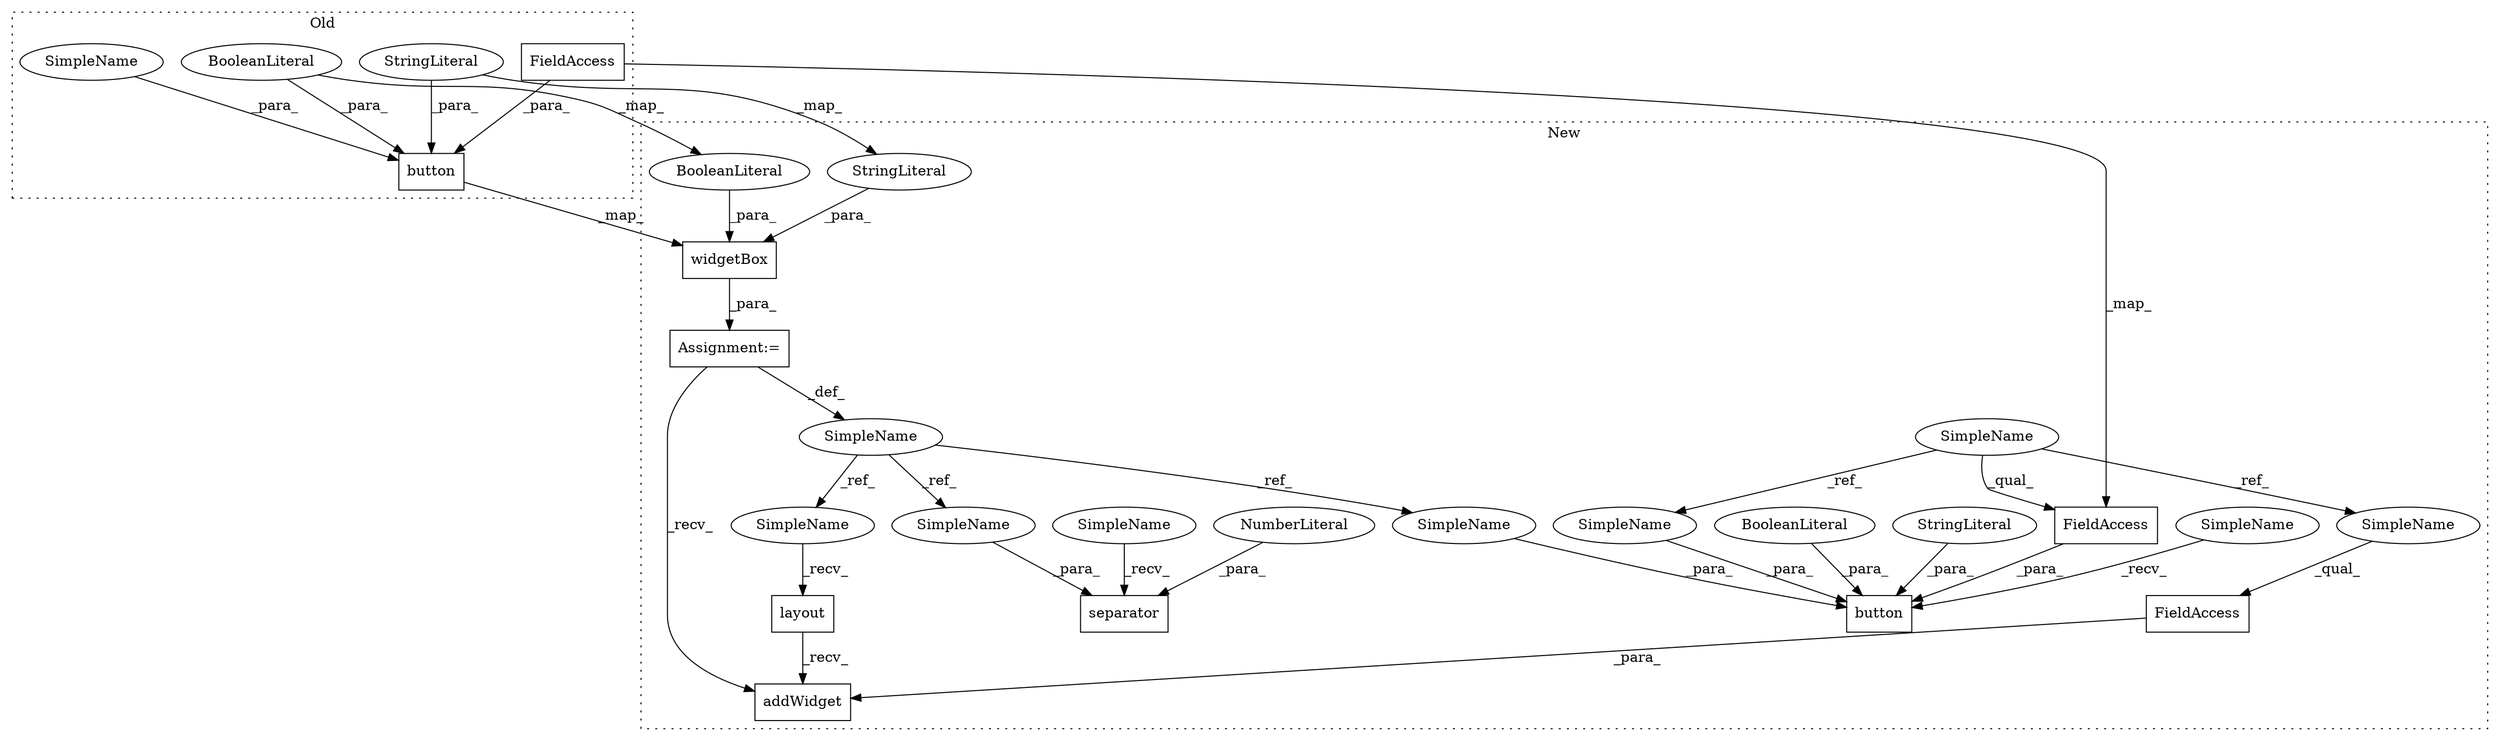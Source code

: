 digraph G {
subgraph cluster0 {
1 [label="button" a="32" s="3645,3698" l="7,1" shape="box"];
3 [label="StringLiteral" a="45" s="3674" l="8" shape="ellipse"];
7 [label="FieldAccess" a="22" s="3683" l="10" shape="box"];
17 [label="BooleanLiteral" a="9" s="3694" l="4" shape="ellipse"];
24 [label="SimpleName" a="42" s="3669" l="4" shape="ellipse"];
label = "Old";
style="dotted";
}
subgraph cluster1 {
2 [label="widgetBox" a="32" s="3681,3725" l="10,1" shape="box"];
4 [label="StringLiteral" a="45" s="3713" l="12" shape="ellipse"];
5 [label="button" a="32" s="3811,3851" l="7,1" shape="box"];
6 [label="SimpleName" a="42" s="1621" l="4" shape="ellipse"];
8 [label="FieldAccess" a="22" s="3836" l="10" shape="box"];
9 [label="StringLiteral" a="45" s="3827" l="8" shape="ellipse"];
10 [label="Assignment:=" a="7" s="3676" l="1" shape="box"];
11 [label="layout" a="32" s="3736" l="8" shape="box"];
12 [label="FieldAccess" a="22" s="3755" l="18" shape="box"];
13 [label="BooleanLiteral" a="9" s="3847" l="4" shape="ellipse"];
14 [label="addWidget" a="32" s="3745,3773" l="10,1" shape="box"];
15 [label="SimpleName" a="42" s="3673" l="3" shape="ellipse"];
16 [label="BooleanLiteral" a="9" s="3708" l="4" shape="ellipse"];
18 [label="separator" a="32" s="3784,3800" l="10,1" shape="box"];
19 [label="NumberLiteral" a="34" s="3798" l="2" shape="ellipse"];
20 [label="SimpleName" a="42" s="3780" l="3" shape="ellipse"];
21 [label="SimpleName" a="42" s="3807" l="3" shape="ellipse"];
22 [label="SimpleName" a="42" s="3822" l="4" shape="ellipse"];
23 [label="SimpleName" a="42" s="3755" l="4" shape="ellipse"];
25 [label="SimpleName" a="42" s="3818" l="3" shape="ellipse"];
26 [label="SimpleName" a="42" s="3794" l="3" shape="ellipse"];
27 [label="SimpleName" a="42" s="3732" l="3" shape="ellipse"];
label = "New";
style="dotted";
}
1 -> 2 [label="_map_"];
2 -> 10 [label="_para_"];
3 -> 4 [label="_map_"];
3 -> 1 [label="_para_"];
4 -> 2 [label="_para_"];
6 -> 23 [label="_ref_"];
6 -> 8 [label="_qual_"];
6 -> 22 [label="_ref_"];
7 -> 1 [label="_para_"];
7 -> 8 [label="_map_"];
8 -> 5 [label="_para_"];
9 -> 5 [label="_para_"];
10 -> 15 [label="_def_"];
10 -> 14 [label="_recv_"];
11 -> 14 [label="_recv_"];
12 -> 14 [label="_para_"];
13 -> 5 [label="_para_"];
15 -> 26 [label="_ref_"];
15 -> 25 [label="_ref_"];
15 -> 27 [label="_ref_"];
16 -> 2 [label="_para_"];
17 -> 1 [label="_para_"];
17 -> 16 [label="_map_"];
19 -> 18 [label="_para_"];
20 -> 18 [label="_recv_"];
21 -> 5 [label="_recv_"];
22 -> 5 [label="_para_"];
23 -> 12 [label="_qual_"];
24 -> 1 [label="_para_"];
25 -> 5 [label="_para_"];
26 -> 18 [label="_para_"];
27 -> 11 [label="_recv_"];
}